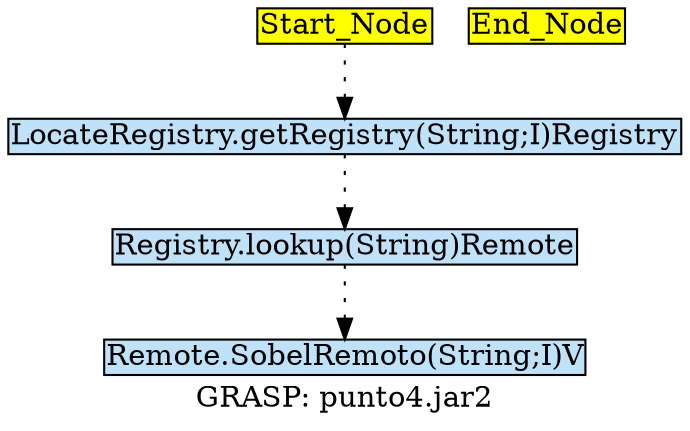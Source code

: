 digraph G {
	graph[label="GRASP: punto4.jar2"];	node[style=filled,fillcolor ="white",shape=box,margin=0.02,width=0,height=0];
	"Start_Node"[fillcolor ="yellow",style="filled" ];
	"Start_Node"[fillcolor ="yellow",style="filled" ];
	"Registry.lookup(String)Remote"[fillcolor ="#c0e2f8",style="filled" ];
	"Remote.SobelRemoto(String;I)V"[fillcolor ="#c0e2f8",style="filled" ];
	"LocateRegistry.getRegistry(String;I)Registry"[fillcolor ="#c0e2f8",style="filled" ];
	"End_Node"[fillcolor ="yellow",style="filled" ];
	"Start_Node" -> "LocateRegistry.getRegistry(String;I)Registry"[color="black",style=dotted];
	"Registry.lookup(String)Remote" -> "Remote.SobelRemoto(String;I)V"[color="black",style=dotted];
	"LocateRegistry.getRegistry(String;I)Registry" -> "Registry.lookup(String)Remote"[color="black",style=dotted];
}
